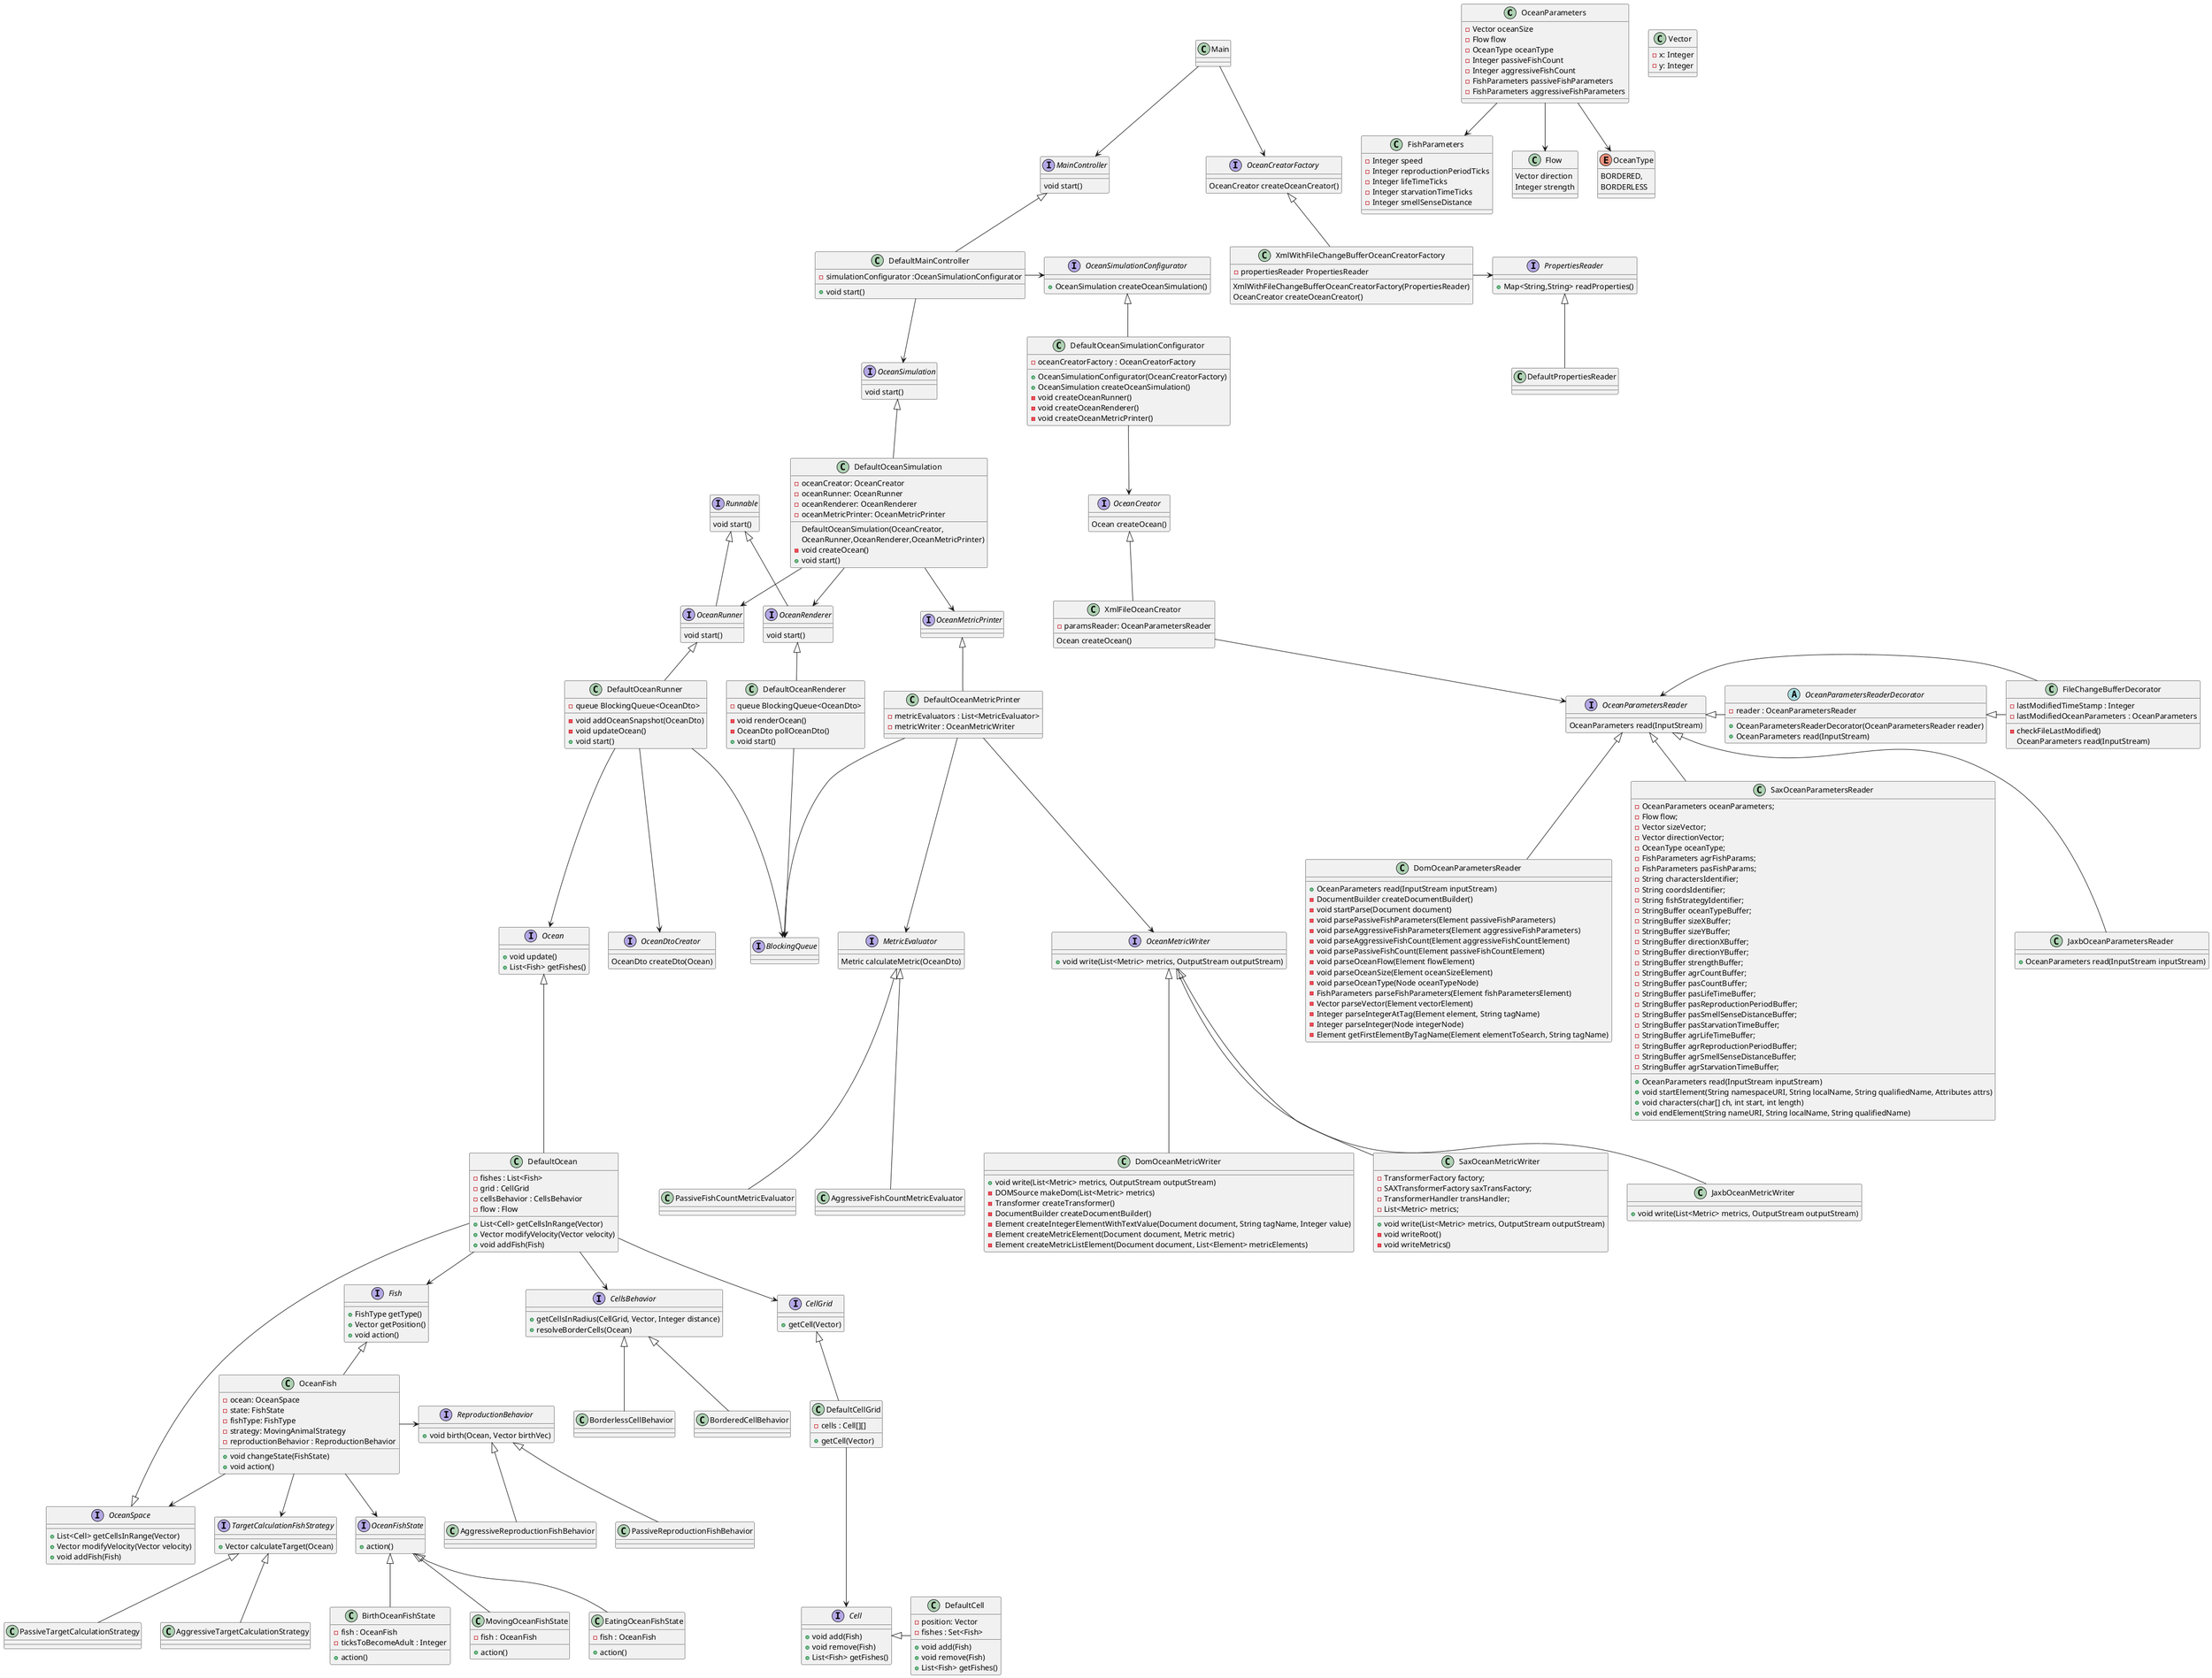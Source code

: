 @startuml

class OceanParameters{
    -Vector oceanSize
    -Flow flow
    -OceanType oceanType
    -Integer passiveFishCount
    -Integer aggressiveFishCount
    -FishParameters passiveFishParameters
    -FishParameters aggressiveFishParameters
}
OceanParameters-->FishParameters
OceanParameters-->Flow
OceanParameters-->OceanType

class FishParameters{
    -Integer speed
    -Integer reproductionPeriodTicks
    -Integer lifeTimeTicks
    -Integer starvationTimeTicks
    -Integer smellSenseDistance
}

class Flow{
    Vector direction
    Integer strength
}

enum OceanType{
    BORDERED,
    BORDERLESS
}

interface OceanSimulation{
    void start()
}

OceanSimulation <|-- DefaultOceanSimulation

class DefaultOceanSimulation{
    -oceanCreator: OceanCreator
    -oceanRunner: OceanRunner
    -oceanRenderer: OceanRenderer
    -oceanMetricPrinter: OceanMetricPrinter
    DefaultOceanSimulation(OceanCreator,
    OceanRunner,OceanRenderer,OceanMetricPrinter)
    -void createOcean()
    +void start()

}

interface Runnable{
    void start()
}

Runnable <|-- OceanRunner
interface OceanRunner{
    void start()

}

OceanRunner <|-- DefaultOceanRunner
class DefaultOceanRunner{
    - queue BlockingQueue<OceanDto>
    - void addOceanSnapshot(OceanDto)
    - void updateOcean()
    + void start()
}
DefaultOceanRunner --> Ocean
DefaultOceanRunner -> BlockingQueue
DefaultOceanRunner --> OceanDtoCreator

interface OceanDtoCreator{
    OceanDto createDto(Ocean)
}

Runnable <|-- OceanRenderer
interface OceanRenderer{
    void start()

}

OceanRenderer <|-- DefaultOceanRenderer
class DefaultOceanRenderer{
    - queue BlockingQueue<OceanDto>
    - void renderOcean()
    - OceanDto pollOceanDto()
    + void start()

}
DefaultOceanRenderer --> BlockingQueue


interface Ocean{
    +void update()
    +List<Fish> getFishes()
}

interface OceanSpace{
    +List<Cell> getCellsInRange(Vector)
    +Vector modifyVelocity(Vector velocity)
    +void addFish(Fish)
}

OceanSpace <|-- DefaultOcean
Ocean <|-- DefaultOcean
class DefaultOcean{
    - fishes : List<Fish>
    - grid : CellGrid
    - cellsBehavior : CellsBehavior
    - flow : Flow

    +List<Cell> getCellsInRange(Vector)
    +Vector modifyVelocity(Vector velocity)
    +void addFish(Fish)
}
DefaultOcean --> CellsBehavior
DefaultOcean --> CellGrid
DefaultOcean --> Fish

interface CellGrid{
    + getCell(Vector)
}

CellGrid <|-- DefaultCellGrid
class DefaultCellGrid{
    -cells : Cell[][]
    + getCell(Vector)
}
DefaultCellGrid ---> Cell

class Vector{
    - x: Integer
    - y: Integer
}

interface Cell{
    + void add(Fish)
    + void remove(Fish)
    + List<Fish> getFishes()
}

Cell <|- DefaultCell
class DefaultCell{
    - position: Vector
    - fishes : Set<Fish>
    + void add(Fish)
    + void remove(Fish)
    + List<Fish> getFishes()
}

interface CellsBehavior{
    + getCellsInRadius(CellGrid, Vector, Integer distance)
    + resolveBorderCells(Ocean)
}

CellsBehavior<|--BorderlessCellBehavior
CellsBehavior<|--BorderedCellBehavior

interface Fish{
    + FishType getType()
    + Vector getPosition()
    + void action()
}

Fish<|--OceanFish
class OceanFish{
    - ocean: OceanSpace
    - state: FishState
    - fishType: FishType
    - strategy: MovingAnimalStrategy
    - reproductionBehavior : ReproductionBehavior
    + void changeState(FishState)
    + void action()
}
OceanFish-->OceanSpace
OceanFish->ReproductionBehavior
OceanFish-->TargetCalculationFishStrategy
OceanFish-->OceanFishState

interface ReproductionBehavior{
    + void birth(Ocean, Vector birthVec)
}

ReproductionBehavior<|--AggressiveReproductionFishBehavior
ReproductionBehavior<|--PassiveReproductionFishBehavior

interface TargetCalculationFishStrategy{
    + Vector calculateTarget(Ocean)
}

TargetCalculationFishStrategy<|--AggressiveTargetCalculationStrategy
TargetCalculationFishStrategy<|--PassiveTargetCalculationStrategy

interface OceanFishState{
    + action()
}

OceanFishState<|--BirthOceanFishState
class BirthOceanFishState{
    - fish : OceanFish
    - ticksToBecomeAdult : Integer
    + action()
}

OceanFishState<|--MovingOceanFishState
class MovingOceanFishState{
    - fish : OceanFish
    + action()
}

OceanFishState<|--EatingOceanFishState
class EatingOceanFishState{
    - fish : OceanFish
    + action()
}

interface OceanParametersReader{
    OceanParameters read(InputStream)
}

OceanParametersReader <|- OceanParametersReaderDecorator
abstract class OceanParametersReaderDecorator{
    -reader : OceanParametersReader
    +OceanParametersReaderDecorator(OceanParametersReader reader)
    +OceanParameters read(InputStream)
}

OceanParametersReaderDecorator <|- FileChangeBufferDecorator
class FileChangeBufferDecorator{
    -lastModifiedTimeStamp : Integer
    -lastModifiedOceanParameters : OceanParameters
    -checkFileLastModified()
    OceanParameters read(InputStream)
}
FileChangeBufferDecorator -> OceanParametersReader

OceanParametersReader <|-- DomOceanParametersReader
OceanParametersReader <|-- SaxOceanParametersReader
OceanParametersReader <|-- JaxbOceanParametersReader

interface OceanCreator{
    Ocean createOcean()
}

OceanCreator<|--XmlFileOceanCreator
class XmlFileOceanCreator{
    -paramsReader: OceanParametersReader
    Ocean createOcean()
}
XmlFileOceanCreator --> OceanParametersReader

DefaultOceanSimulation --> OceanRunner
DefaultOceanSimulation --> OceanRenderer
DefaultOceanSimulation --> OceanMetricPrinter

interface OceanCreatorFactory{
    OceanCreator createOceanCreator()
}

interface OceanMetricPrinter{

}

OceanMetricPrinter <|-- DefaultOceanMetricPrinter
class DefaultOceanMetricPrinter{

}

OceanCreatorFactory <|-- XmlWithFileChangeBufferOceanCreatorFactory

class XmlWithFileChangeBufferOceanCreatorFactory{
    -propertiesReader PropertiesReader
    XmlWithFileChangeBufferOceanCreatorFactory(PropertiesReader)
    OceanCreator createOceanCreator()
}
XmlWithFileChangeBufferOceanCreatorFactory -> PropertiesReader

interface OceanSimulationConfigurator{
    +OceanSimulation createOceanSimulation()
}

OceanSimulationConfigurator <|-- DefaultOceanSimulationConfigurator
class DefaultOceanSimulationConfigurator{
    -oceanCreatorFactory : OceanCreatorFactory
    +OceanSimulationConfigurator(OceanCreatorFactory)
    +OceanSimulation createOceanSimulation()
    -void createOceanRunner()
    -void createOceanRenderer()
    -void createOceanMetricPrinter()

}

DefaultOceanSimulationConfigurator --> OceanCreator


Main --> MainController
Main --> OceanCreatorFactory
DefaultMainController -> OceanSimulationConfigurator

interface MainController{
    void start()
}

MainController <|-- DefaultMainController
class DefaultMainController{
    -simulationConfigurator :OceanSimulationConfigurator
    +void start()
}

DefaultMainController --> OceanSimulation

interface PropertiesReader{
    +Map<String,String> readProperties()
}

PropertiesReader <|-- DefaultPropertiesReader

class DomOceanParametersReader{
    +OceanParameters read(InputStream inputStream)
    -DocumentBuilder createDocumentBuilder()
	-void startParse(Document document)
	-void parsePassiveFishParameters(Element passiveFishParameters)
	-void parseAggressiveFishParameters(Element aggressiveFishParameters)
	-void parseAggressiveFishCount(Element aggressiveFishCountElement)
	-void parsePassiveFishCount(Element passiveFishCountElement)
	-void parseOceanFlow(Element flowElement)
	-void parseOceanSize(Element oceanSizeElement)
	-void parseOceanType(Node oceanTypeNode)
	-FishParameters parseFishParameters(Element fishParametersElement)
	-Vector parseVector(Element vectorElement)
	-Integer parseIntegerAtTag(Element element, String tagName)
	-Integer parseInteger(Node integerNode)
	-Element getFirstElementByTagName(Element elementToSearch, String tagName)
}

class SaxOceanParametersReader{
	-OceanParameters oceanParameters;
    -Flow flow;
    -Vector sizeVector;
    -Vector directionVector;
    -OceanType oceanType;
    -FishParameters agrFishParams;
    -FishParameters pasFishParams;
    -String charactersIdentifier;
    -String coordsIdentifier;
    -String fishStrategyIdentifier;
    -StringBuffer oceanTypeBuffer;
    -StringBuffer sizeXBuffer;
    -StringBuffer sizeYBuffer;
    -StringBuffer directionXBuffer;
    -StringBuffer directionYBuffer;
    -StringBuffer strengthBuffer;
    -StringBuffer agrCountBuffer;
    -StringBuffer pasCountBuffer;
    -StringBuffer pasLifeTimeBuffer;
    -StringBuffer pasReproductionPeriodBuffer;
    -StringBuffer pasSmellSenseDistanceBuffer;
    -StringBuffer pasStarvationTimeBuffer;
    -StringBuffer agrLifeTimeBuffer;
    -StringBuffer agrReproductionPeriodBuffer;
    -StringBuffer agrSmellSenseDistanceBuffer;
    -StringBuffer agrStarvationTimeBuffer;
    +OceanParameters read(InputStream inputStream)
    +void startElement(String namespaceURI, String localName, String qualifiedName, Attributes attrs)
    +void characters(char[] ch, int start, int length)
	+void endElement(String nameURI, String localName, String qualifiedName)
}

class JaxbOceanParametersReader{
    +OceanParameters read(InputStream inputStream)
}

class DefaultOceanMetricPrinter{
    -metricEvaluators : List<MetricEvaluator>
    -metricWriter : OceanMetricWriter
}
DefaultOceanMetricPrinter --> MetricEvaluator
DefaultOceanMetricPrinter --> BlockingQueue
DefaultOceanMetricPrinter --> OceanMetricWriter

interface MetricEvaluator{
    Metric calculateMetric(OceanDto)
}

MetricEvaluator <|-- PassiveFishCountMetricEvaluator
MetricEvaluator <|-- AggressiveFishCountMetricEvaluator

interface OceanMetricWriter{
    +void write(List<Metric> metrics, OutputStream outputStream)
}

interface BlockingQueue{

}

OceanMetricWriter <|-- DomOceanMetricWriter
class DomOceanMetricWriter{
    +void write(List<Metric> metrics, OutputStream outputStream)
    -DOMSource makeDom(List<Metric> metrics)
    -Transformer createTransformer()
    -DocumentBuilder createDocumentBuilder()
    -Element createIntegerElementWithTextValue(Document document, String tagName, Integer value)
    -Element createMetricElement(Document document, Metric metric)
    -Element createMetricListElement(Document document, List<Element> metricElements)
}

OceanMetricWriter <|-- SaxOceanMetricWriter
class SaxOceanMetricWriter{
	-TransformerFactory factory;
    -SAXTransformerFactory saxTransFactory;
    -TransformerHandler transHandler;
    -List<Metric> metrics;
    +void write(List<Metric> metrics, OutputStream outputStream)
    -void writeRoot()
    -void writeMetrics()
}

OceanMetricWriter <|-- JaxbOceanMetricWriter
class JaxbOceanMetricWriter{
    +void write(List<Metric> metrics, OutputStream outputStream)
}
@enduml